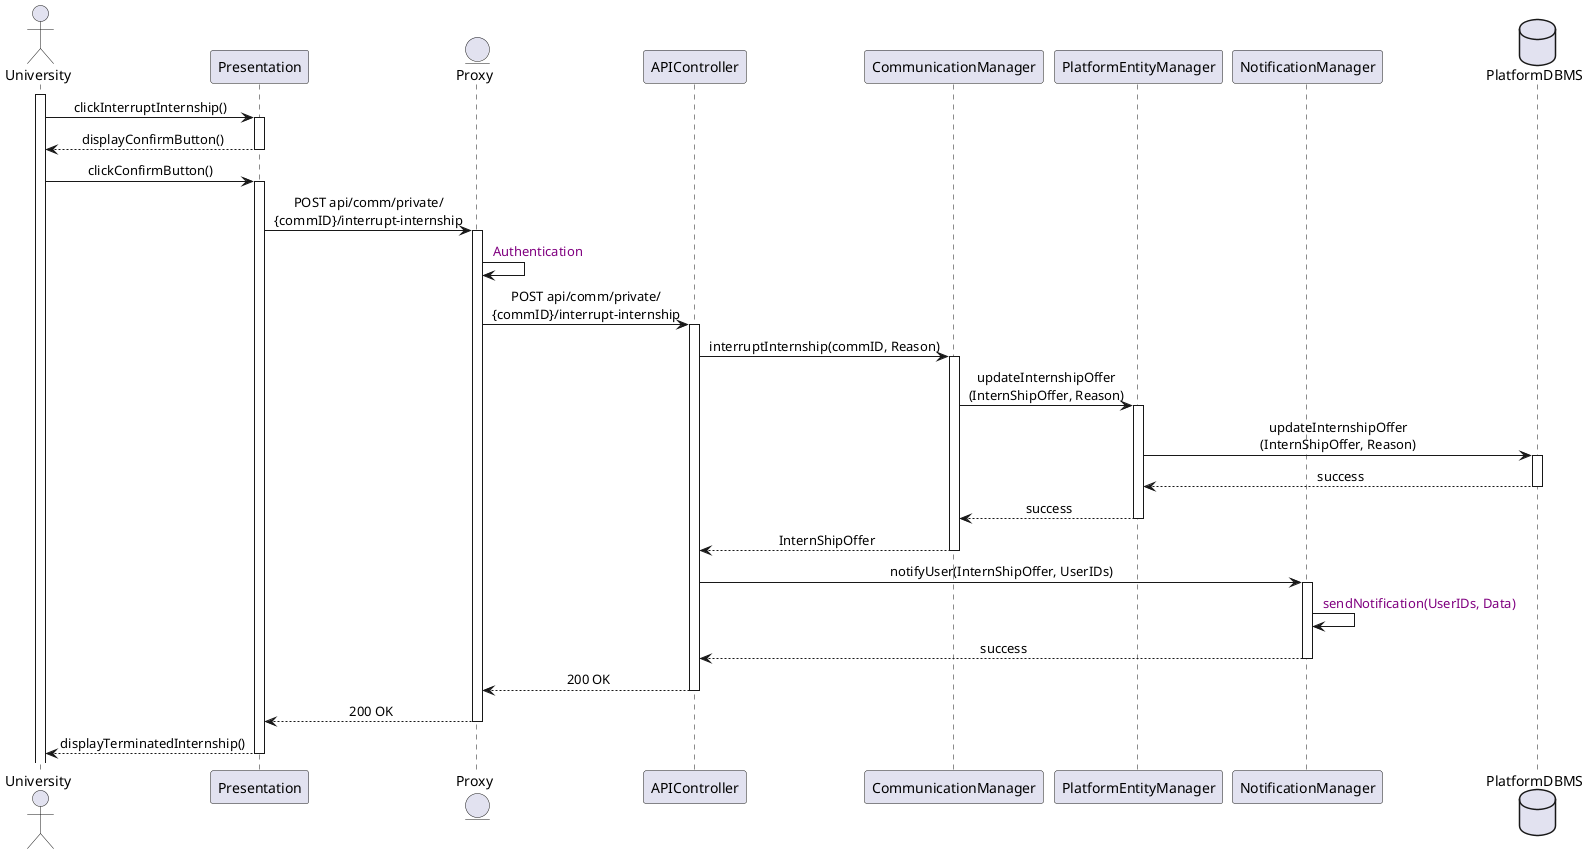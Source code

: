 @startuml
skinparam sequenceMessageAlign center

actor       University
participant  Presentation
entity      Proxy
participant APIController
participant CommunicationManager
participant PlatformEntityManager
participant NotificationManager
database    PlatformDBMS

activate University
University -> Presentation : clickInterruptInternship()
activate Presentation
Presentation --> University : displayConfirmButton()
deactivate Presentation
University -> Presentation : clickConfirmButton()
activate Presentation
Presentation -> Proxy : POST api/comm/private/\n{commID}/interrupt-internship
activate Proxy
Proxy -> Proxy : <color:purple> Authentication
Proxy -> APIController : POST api/comm/private/\n{commID}/interrupt-internship
activate APIController
APIController -> CommunicationManager : interruptInternship(commID, Reason)
activate CommunicationManager
CommunicationManager -> PlatformEntityManager : updateInternshipOffer\n(InternShipOffer, Reason)
activate PlatformEntityManager
PlatformEntityManager -> PlatformDBMS : updateInternshipOffer\n(InternShipOffer, Reason)
activate PlatformDBMS
PlatformDBMS --> PlatformEntityManager : success
deactivate PlatformDBMS
PlatformEntityManager --> CommunicationManager : success
deactivate PlatformEntityManager
CommunicationManager --> APIController : InternShipOffer
deactivate CommunicationManager
APIController -> NotificationManager : notifyUser(InternShipOffer, UserIDs)
activate NotificationManager
NotificationManager -> NotificationManager : <color:purple> sendNotification(UserIDs, Data)
NotificationManager --> APIController : success
deactivate NotificationManager
deactivate CommunicationManager
APIController --> Proxy : 200 OK
deactivate APIController
Proxy --> Presentation : 200 OK
deactivate Proxy
Presentation --> University : displayTerminatedInternship()
deactivate Presentation
@enduml

